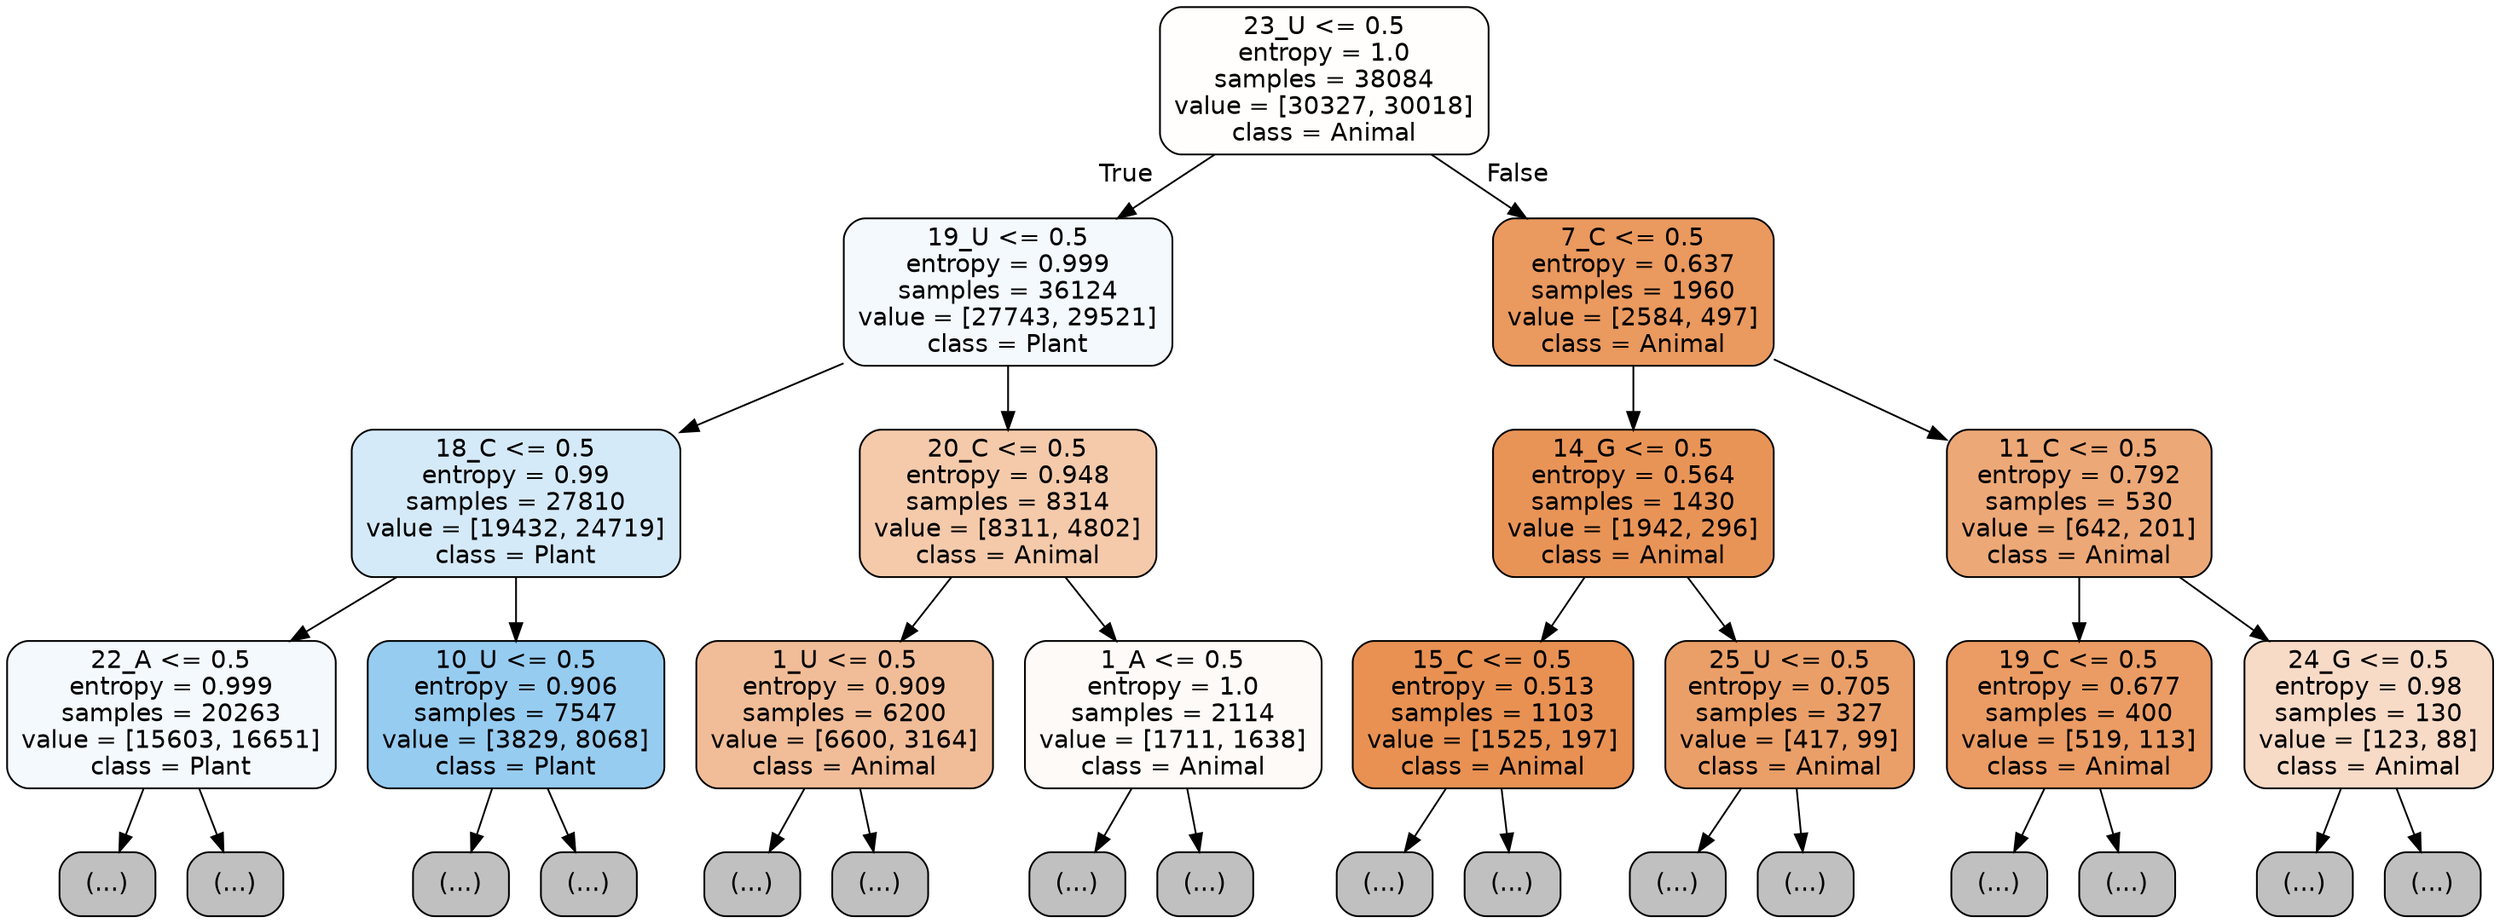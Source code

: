digraph Tree {
node [shape=box, style="filled, rounded", color="black", fontname="helvetica"] ;
edge [fontname="helvetica"] ;
0 [label="23_U <= 0.5\nentropy = 1.0\nsamples = 38084\nvalue = [30327, 30018]\nclass = Animal", fillcolor="#fffefd"] ;
1 [label="19_U <= 0.5\nentropy = 0.999\nsamples = 36124\nvalue = [27743, 29521]\nclass = Plant", fillcolor="#f3f9fd"] ;
0 -> 1 [labeldistance=2.5, labelangle=45, headlabel="True"] ;
2 [label="18_C <= 0.5\nentropy = 0.99\nsamples = 27810\nvalue = [19432, 24719]\nclass = Plant", fillcolor="#d5eaf9"] ;
1 -> 2 ;
3 [label="22_A <= 0.5\nentropy = 0.999\nsamples = 20263\nvalue = [15603, 16651]\nclass = Plant", fillcolor="#f3f9fd"] ;
2 -> 3 ;
4 [label="(...)", fillcolor="#C0C0C0"] ;
3 -> 4 ;
8569 [label="(...)", fillcolor="#C0C0C0"] ;
3 -> 8569 ;
9532 [label="10_U <= 0.5\nentropy = 0.906\nsamples = 7547\nvalue = [3829, 8068]\nclass = Plant", fillcolor="#97ccf1"] ;
2 -> 9532 ;
9533 [label="(...)", fillcolor="#C0C0C0"] ;
9532 -> 9533 ;
11434 [label="(...)", fillcolor="#C0C0C0"] ;
9532 -> 11434 ;
12135 [label="20_C <= 0.5\nentropy = 0.948\nsamples = 8314\nvalue = [8311, 4802]\nclass = Animal", fillcolor="#f4caab"] ;
1 -> 12135 ;
12136 [label="1_U <= 0.5\nentropy = 0.909\nsamples = 6200\nvalue = [6600, 3164]\nclass = Animal", fillcolor="#f1bd98"] ;
12135 -> 12136 ;
12137 [label="(...)", fillcolor="#C0C0C0"] ;
12136 -> 12137 ;
13936 [label="(...)", fillcolor="#C0C0C0"] ;
12136 -> 13936 ;
15357 [label="1_A <= 0.5\nentropy = 1.0\nsamples = 2114\nvalue = [1711, 1638]\nclass = Animal", fillcolor="#fefaf7"] ;
12135 -> 15357 ;
15358 [label="(...)", fillcolor="#C0C0C0"] ;
15357 -> 15358 ;
16111 [label="(...)", fillcolor="#C0C0C0"] ;
15357 -> 16111 ;
16370 [label="7_C <= 0.5\nentropy = 0.637\nsamples = 1960\nvalue = [2584, 497]\nclass = Animal", fillcolor="#ea995f"] ;
0 -> 16370 [labeldistance=2.5, labelangle=-45, headlabel="False"] ;
16371 [label="14_G <= 0.5\nentropy = 0.564\nsamples = 1430\nvalue = [1942, 296]\nclass = Animal", fillcolor="#e99457"] ;
16370 -> 16371 ;
16372 [label="15_C <= 0.5\nentropy = 0.513\nsamples = 1103\nvalue = [1525, 197]\nclass = Animal", fillcolor="#e89153"] ;
16371 -> 16372 ;
16373 [label="(...)", fillcolor="#C0C0C0"] ;
16372 -> 16373 ;
16670 [label="(...)", fillcolor="#C0C0C0"] ;
16372 -> 16670 ;
16741 [label="25_U <= 0.5\nentropy = 0.705\nsamples = 327\nvalue = [417, 99]\nclass = Animal", fillcolor="#eb9f68"] ;
16371 -> 16741 ;
16742 [label="(...)", fillcolor="#C0C0C0"] ;
16741 -> 16742 ;
16885 [label="(...)", fillcolor="#C0C0C0"] ;
16741 -> 16885 ;
16894 [label="11_C <= 0.5\nentropy = 0.792\nsamples = 530\nvalue = [642, 201]\nclass = Animal", fillcolor="#eda877"] ;
16370 -> 16894 ;
16895 [label="19_C <= 0.5\nentropy = 0.677\nsamples = 400\nvalue = [519, 113]\nclass = Animal", fillcolor="#eb9c64"] ;
16894 -> 16895 ;
16896 [label="(...)", fillcolor="#C0C0C0"] ;
16895 -> 16896 ;
17011 [label="(...)", fillcolor="#C0C0C0"] ;
16895 -> 17011 ;
17048 [label="24_G <= 0.5\nentropy = 0.98\nsamples = 130\nvalue = [123, 88]\nclass = Animal", fillcolor="#f8dbc7"] ;
16894 -> 17048 ;
17049 [label="(...)", fillcolor="#C0C0C0"] ;
17048 -> 17049 ;
17088 [label="(...)", fillcolor="#C0C0C0"] ;
17048 -> 17088 ;
}